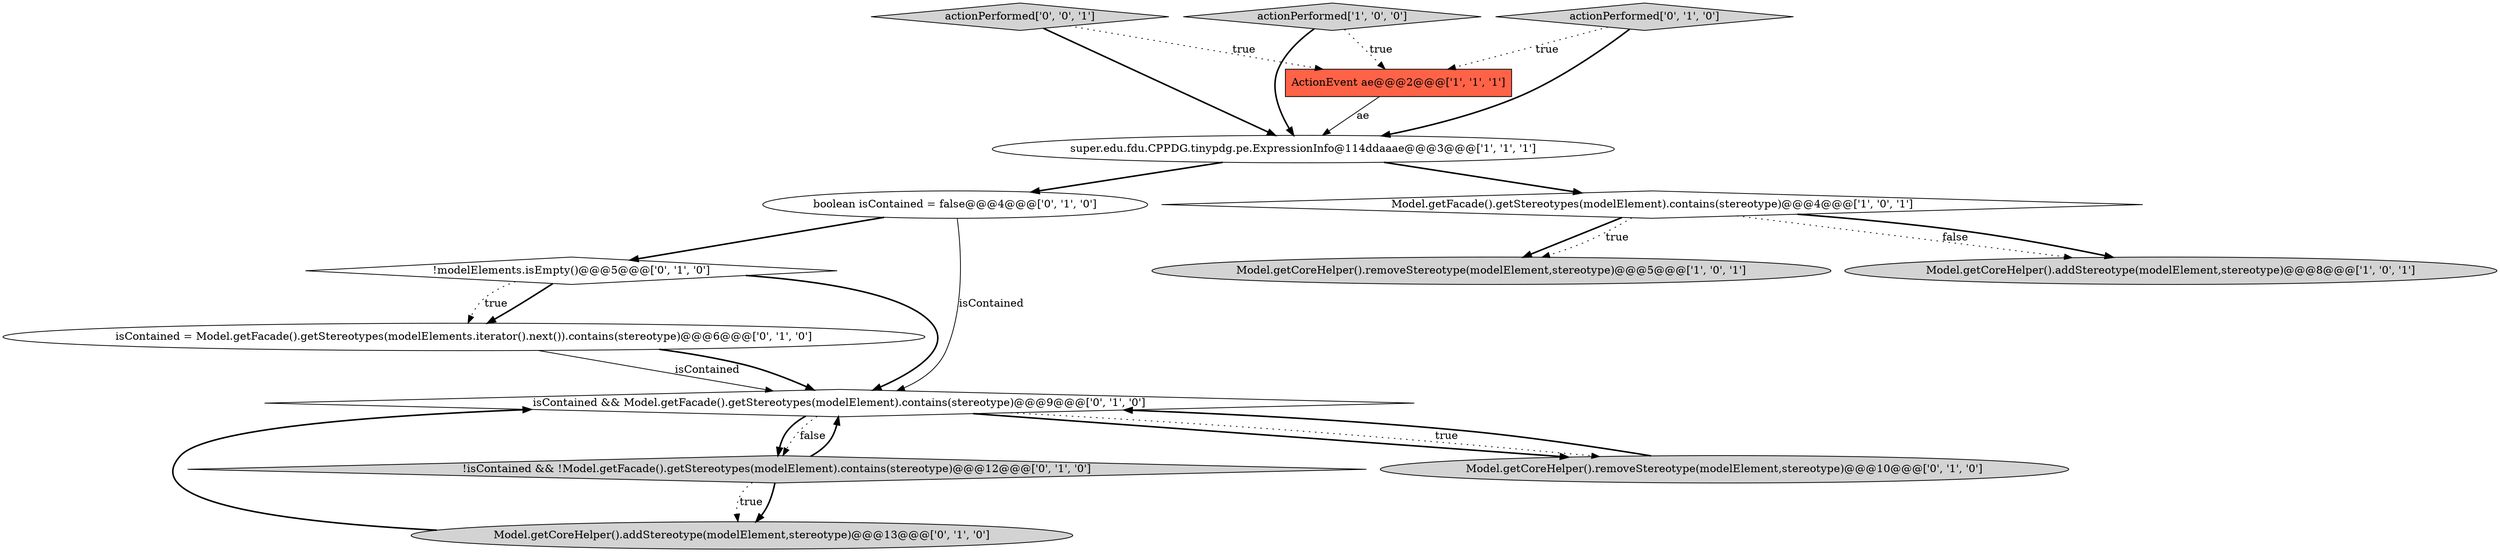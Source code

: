 digraph {
9 [style = filled, label = "isContained && Model.getFacade().getStereotypes(modelElement).contains(stereotype)@@@9@@@['0', '1', '0']", fillcolor = white, shape = diamond image = "AAA1AAABBB2BBB"];
14 [style = filled, label = "actionPerformed['0', '0', '1']", fillcolor = lightgray, shape = diamond image = "AAA0AAABBB3BBB"];
10 [style = filled, label = "Model.getCoreHelper().addStereotype(modelElement,stereotype)@@@13@@@['0', '1', '0']", fillcolor = lightgray, shape = ellipse image = "AAA0AAABBB2BBB"];
2 [style = filled, label = "Model.getCoreHelper().addStereotype(modelElement,stereotype)@@@8@@@['1', '0', '1']", fillcolor = lightgray, shape = ellipse image = "AAA0AAABBB1BBB"];
6 [style = filled, label = "!isContained && !Model.getFacade().getStereotypes(modelElement).contains(stereotype)@@@12@@@['0', '1', '0']", fillcolor = lightgray, shape = diamond image = "AAA1AAABBB2BBB"];
3 [style = filled, label = "Model.getCoreHelper().removeStereotype(modelElement,stereotype)@@@5@@@['1', '0', '1']", fillcolor = lightgray, shape = ellipse image = "AAA0AAABBB1BBB"];
11 [style = filled, label = "Model.getCoreHelper().removeStereotype(modelElement,stereotype)@@@10@@@['0', '1', '0']", fillcolor = lightgray, shape = ellipse image = "AAA1AAABBB2BBB"];
4 [style = filled, label = "ActionEvent ae@@@2@@@['1', '1', '1']", fillcolor = tomato, shape = box image = "AAA0AAABBB1BBB"];
1 [style = filled, label = "Model.getFacade().getStereotypes(modelElement).contains(stereotype)@@@4@@@['1', '0', '1']", fillcolor = white, shape = diamond image = "AAA0AAABBB1BBB"];
0 [style = filled, label = "super.edu.fdu.CPPDG.tinypdg.pe.ExpressionInfo@114ddaaae@@@3@@@['1', '1', '1']", fillcolor = white, shape = ellipse image = "AAA0AAABBB1BBB"];
13 [style = filled, label = "!modelElements.isEmpty()@@@5@@@['0', '1', '0']", fillcolor = white, shape = diamond image = "AAA0AAABBB2BBB"];
5 [style = filled, label = "actionPerformed['1', '0', '0']", fillcolor = lightgray, shape = diamond image = "AAA0AAABBB1BBB"];
12 [style = filled, label = "isContained = Model.getFacade().getStereotypes(modelElements.iterator().next()).contains(stereotype)@@@6@@@['0', '1', '0']", fillcolor = white, shape = ellipse image = "AAA1AAABBB2BBB"];
7 [style = filled, label = "boolean isContained = false@@@4@@@['0', '1', '0']", fillcolor = white, shape = ellipse image = "AAA0AAABBB2BBB"];
8 [style = filled, label = "actionPerformed['0', '1', '0']", fillcolor = lightgray, shape = diamond image = "AAA0AAABBB2BBB"];
12->9 [style = solid, label="isContained"];
14->4 [style = dotted, label="true"];
9->11 [style = bold, label=""];
7->9 [style = solid, label="isContained"];
8->0 [style = bold, label=""];
0->7 [style = bold, label=""];
10->9 [style = bold, label=""];
9->11 [style = dotted, label="true"];
5->4 [style = dotted, label="true"];
11->9 [style = bold, label=""];
14->0 [style = bold, label=""];
0->1 [style = bold, label=""];
9->6 [style = bold, label=""];
6->10 [style = bold, label=""];
6->9 [style = bold, label=""];
12->9 [style = bold, label=""];
7->13 [style = bold, label=""];
13->12 [style = bold, label=""];
5->0 [style = bold, label=""];
1->3 [style = bold, label=""];
1->3 [style = dotted, label="true"];
4->0 [style = solid, label="ae"];
6->10 [style = dotted, label="true"];
1->2 [style = dotted, label="false"];
9->6 [style = dotted, label="false"];
13->9 [style = bold, label=""];
13->12 [style = dotted, label="true"];
8->4 [style = dotted, label="true"];
1->2 [style = bold, label=""];
}
